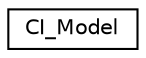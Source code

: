 digraph "Graphical Class Hierarchy"
{
  edge [fontname="Helvetica",fontsize="10",labelfontname="Helvetica",labelfontsize="10"];
  node [fontname="Helvetica",fontsize="10",shape=record];
  rankdir="LR";
  Node1 [label="CI_Model",height=0.2,width=0.4,color="black", fillcolor="white", style="filled",URL="$class_c_i___model.html"];
}

